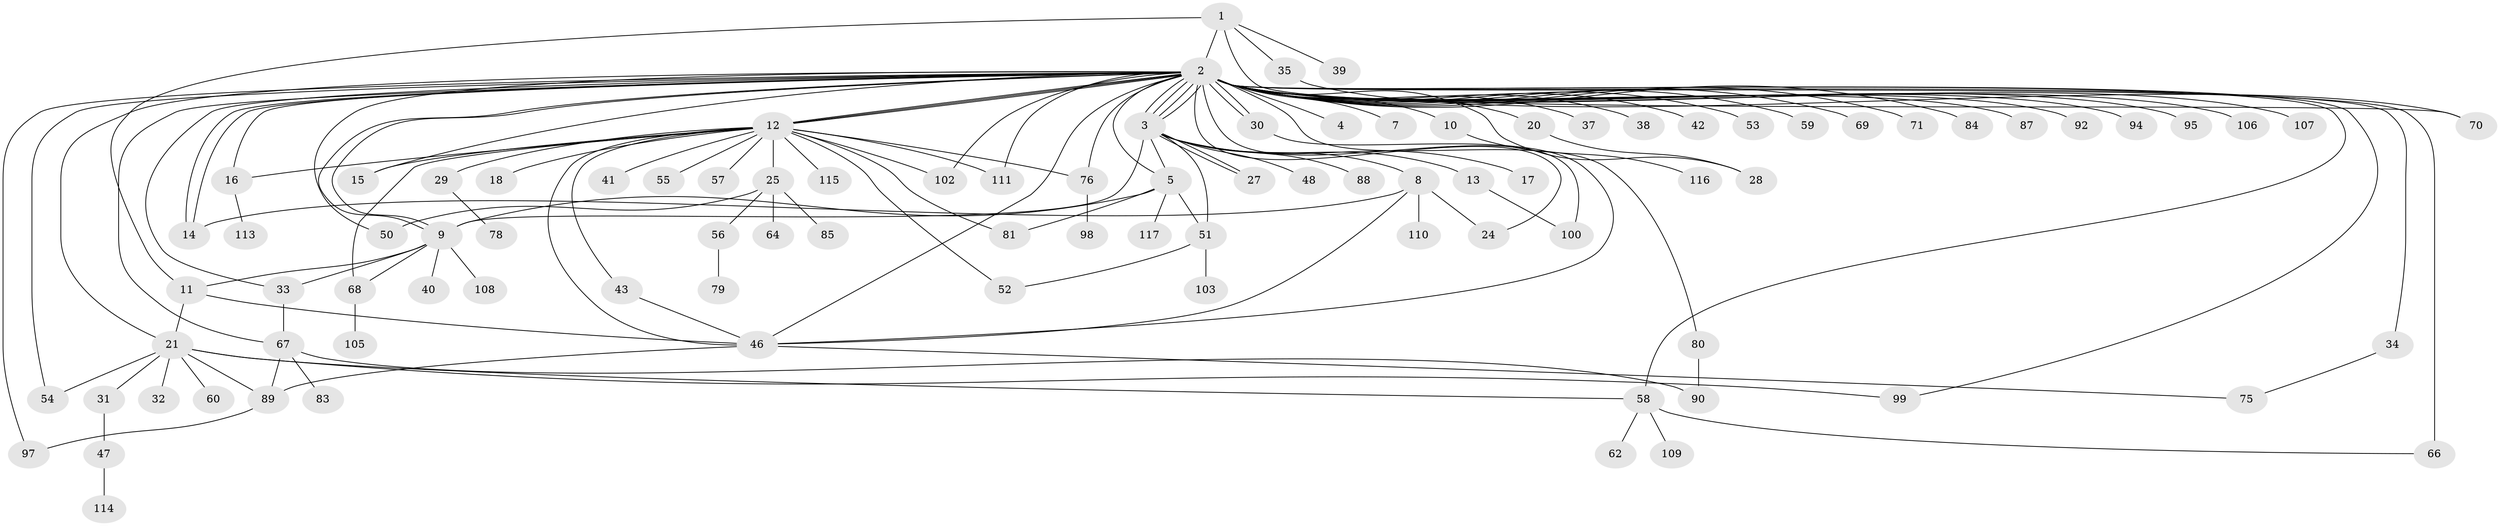 // Generated by graph-tools (version 1.1) at 2025/51/02/27/25 19:51:54]
// undirected, 93 vertices, 137 edges
graph export_dot {
graph [start="1"]
  node [color=gray90,style=filled];
  1 [super="+44"];
  2 [super="+26"];
  3 [super="+6"];
  4;
  5 [super="+45"];
  7;
  8 [super="+93"];
  9 [super="+19"];
  10;
  11 [super="+101"];
  12 [super="+23"];
  13;
  14;
  15;
  16 [super="+63"];
  17;
  18;
  20;
  21 [super="+22"];
  24;
  25 [super="+49"];
  27;
  28;
  29;
  30;
  31;
  32 [super="+65"];
  33 [super="+36"];
  34;
  35;
  37 [super="+91"];
  38;
  39 [super="+61"];
  40;
  41;
  42;
  43;
  46 [super="+74"];
  47 [super="+82"];
  48;
  50;
  51 [super="+77"];
  52;
  53;
  54;
  55;
  56;
  57;
  58 [super="+72"];
  59;
  60;
  62;
  64;
  66 [super="+73"];
  67 [super="+104"];
  68 [super="+112"];
  69;
  70;
  71;
  75;
  76 [super="+86"];
  78;
  79;
  80;
  81;
  83;
  84;
  85;
  87;
  88;
  89 [super="+96"];
  90;
  92;
  94;
  95;
  97;
  98;
  99;
  100;
  102;
  103;
  105;
  106;
  107;
  108;
  109;
  110;
  111;
  113;
  114;
  115;
  116;
  117;
  1 -- 2 [weight=2];
  1 -- 11;
  1 -- 35;
  1 -- 39;
  1 -- 70;
  2 -- 3 [weight=3];
  2 -- 3;
  2 -- 3;
  2 -- 3;
  2 -- 4;
  2 -- 5;
  2 -- 7;
  2 -- 9;
  2 -- 9;
  2 -- 10;
  2 -- 12 [weight=2];
  2 -- 12;
  2 -- 12;
  2 -- 14;
  2 -- 14;
  2 -- 15;
  2 -- 16;
  2 -- 20;
  2 -- 21 [weight=2];
  2 -- 24;
  2 -- 28;
  2 -- 30;
  2 -- 30;
  2 -- 33;
  2 -- 34;
  2 -- 37;
  2 -- 38;
  2 -- 42;
  2 -- 46;
  2 -- 50;
  2 -- 53;
  2 -- 54;
  2 -- 58;
  2 -- 59;
  2 -- 66 [weight=2];
  2 -- 67;
  2 -- 69;
  2 -- 71;
  2 -- 76;
  2 -- 80;
  2 -- 84;
  2 -- 87;
  2 -- 92;
  2 -- 97;
  2 -- 100;
  2 -- 102;
  2 -- 106;
  2 -- 107;
  2 -- 111;
  2 -- 99;
  2 -- 94;
  2 -- 95;
  3 -- 8;
  3 -- 9 [weight=2];
  3 -- 13;
  3 -- 17;
  3 -- 27;
  3 -- 27;
  3 -- 51;
  3 -- 88;
  3 -- 48;
  3 -- 5;
  5 -- 81;
  5 -- 117;
  5 -- 9;
  5 -- 51;
  8 -- 14;
  8 -- 24;
  8 -- 46;
  8 -- 110;
  9 -- 33;
  9 -- 40;
  9 -- 68;
  9 -- 108;
  9 -- 11;
  10 -- 116;
  11 -- 21;
  11 -- 46;
  12 -- 15;
  12 -- 16;
  12 -- 18;
  12 -- 29;
  12 -- 43;
  12 -- 55;
  12 -- 76;
  12 -- 102;
  12 -- 115;
  12 -- 68;
  12 -- 41;
  12 -- 111;
  12 -- 81;
  12 -- 52;
  12 -- 25;
  12 -- 57;
  12 -- 46;
  13 -- 100;
  16 -- 113;
  20 -- 28;
  21 -- 31;
  21 -- 54;
  21 -- 32;
  21 -- 99;
  21 -- 89;
  21 -- 58;
  21 -- 60;
  25 -- 50;
  25 -- 56;
  25 -- 64;
  25 -- 85;
  29 -- 78;
  30 -- 46;
  31 -- 47;
  33 -- 67;
  34 -- 75;
  35 -- 70;
  43 -- 46;
  46 -- 75;
  46 -- 89;
  47 -- 114;
  51 -- 103;
  51 -- 52;
  56 -- 79;
  58 -- 62;
  58 -- 66;
  58 -- 109;
  67 -- 83;
  67 -- 89;
  67 -- 90;
  68 -- 105;
  76 -- 98;
  80 -- 90;
  89 -- 97;
}
